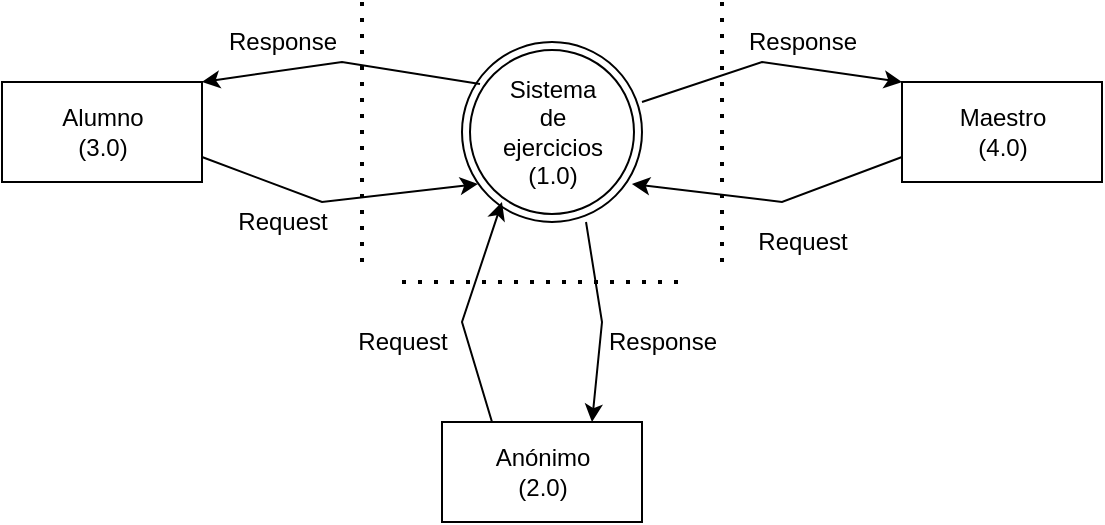 <mxfile version="17.2.4" type="github">
  <diagram id="GrOjJD55Q7OjP2oj9_tJ" name="Page-1">
    <mxGraphModel dx="1422" dy="715" grid="1" gridSize="10" guides="1" tooltips="1" connect="1" arrows="1" fold="1" page="1" pageScale="1" pageWidth="850" pageHeight="1100" math="0" shadow="0">
      <root>
        <mxCell id="0" />
        <mxCell id="1" parent="0" />
        <mxCell id="AcUVQsC6h8WxLY-xwRK1-1" value="&lt;div&gt;Sistema&lt;/div&gt;&lt;div&gt;de&lt;/div&gt;&lt;div&gt;ejercicios&lt;/div&gt;&lt;div&gt;(1.0)&lt;br&gt;&lt;/div&gt;" style="ellipse;shape=doubleEllipse;html=1;dashed=0;whitespace=wrap;aspect=fixed;" vertex="1" parent="1">
          <mxGeometry x="400" y="260" width="90" height="90" as="geometry" />
        </mxCell>
        <mxCell id="AcUVQsC6h8WxLY-xwRK1-2" value="&lt;div&gt;Maestro&lt;/div&gt;&lt;div&gt;(4.0)&lt;/div&gt;" style="html=1;dashed=0;whitespace=wrap;" vertex="1" parent="1">
          <mxGeometry x="620" y="280" width="100" height="50" as="geometry" />
        </mxCell>
        <mxCell id="AcUVQsC6h8WxLY-xwRK1-3" value="&lt;div&gt;Anónimo&lt;/div&gt;&lt;div&gt;(2.0)&lt;/div&gt;" style="html=1;dashed=0;whitespace=wrap;" vertex="1" parent="1">
          <mxGeometry x="390" y="450" width="100" height="50" as="geometry" />
        </mxCell>
        <mxCell id="AcUVQsC6h8WxLY-xwRK1-4" value="&lt;div&gt;Alumno&lt;/div&gt;&lt;div&gt;(3.0)&lt;/div&gt;" style="html=1;dashed=0;whitespace=wrap;" vertex="1" parent="1">
          <mxGeometry x="170" y="280" width="100" height="50" as="geometry" />
        </mxCell>
        <mxCell id="AcUVQsC6h8WxLY-xwRK1-5" value="" style="endArrow=classic;html=1;rounded=0;entryX=0;entryY=0;entryDx=0;entryDy=0;" edge="1" parent="1" target="AcUVQsC6h8WxLY-xwRK1-2">
          <mxGeometry width="50" height="50" relative="1" as="geometry">
            <mxPoint x="490" y="290" as="sourcePoint" />
            <mxPoint x="540" y="240" as="targetPoint" />
            <Array as="points">
              <mxPoint x="550" y="270" />
            </Array>
          </mxGeometry>
        </mxCell>
        <mxCell id="AcUVQsC6h8WxLY-xwRK1-6" value="" style="endArrow=classic;html=1;rounded=0;entryX=0.089;entryY=0.789;entryDx=0;entryDy=0;entryPerimeter=0;exitX=1;exitY=0.75;exitDx=0;exitDy=0;" edge="1" parent="1" source="AcUVQsC6h8WxLY-xwRK1-4" target="AcUVQsC6h8WxLY-xwRK1-1">
          <mxGeometry width="50" height="50" relative="1" as="geometry">
            <mxPoint x="270" y="330" as="sourcePoint" />
            <mxPoint x="400" y="320" as="targetPoint" />
            <Array as="points">
              <mxPoint x="330" y="340" />
            </Array>
          </mxGeometry>
        </mxCell>
        <mxCell id="AcUVQsC6h8WxLY-xwRK1-9" value="" style="endArrow=classic;html=1;rounded=0;entryX=0.944;entryY=0.789;entryDx=0;entryDy=0;entryPerimeter=0;exitX=0;exitY=0.75;exitDx=0;exitDy=0;" edge="1" parent="1" source="AcUVQsC6h8WxLY-xwRK1-2" target="AcUVQsC6h8WxLY-xwRK1-1">
          <mxGeometry width="50" height="50" relative="1" as="geometry">
            <mxPoint x="400" y="390" as="sourcePoint" />
            <mxPoint x="450" y="340" as="targetPoint" />
            <Array as="points">
              <mxPoint x="560" y="340" />
            </Array>
          </mxGeometry>
        </mxCell>
        <mxCell id="AcUVQsC6h8WxLY-xwRK1-10" value="" style="endArrow=classic;html=1;rounded=0;entryX=1;entryY=0;entryDx=0;entryDy=0;exitX=0.1;exitY=0.233;exitDx=0;exitDy=0;exitPerimeter=0;" edge="1" parent="1" source="AcUVQsC6h8WxLY-xwRK1-1" target="AcUVQsC6h8WxLY-xwRK1-4">
          <mxGeometry width="50" height="50" relative="1" as="geometry">
            <mxPoint x="400" y="390" as="sourcePoint" />
            <mxPoint x="450" y="340" as="targetPoint" />
            <Array as="points">
              <mxPoint x="340" y="270" />
            </Array>
          </mxGeometry>
        </mxCell>
        <mxCell id="AcUVQsC6h8WxLY-xwRK1-11" value="" style="endArrow=classic;html=1;rounded=0;entryX=0.222;entryY=0.889;entryDx=0;entryDy=0;entryPerimeter=0;exitX=0.25;exitY=0;exitDx=0;exitDy=0;" edge="1" parent="1" source="AcUVQsC6h8WxLY-xwRK1-3" target="AcUVQsC6h8WxLY-xwRK1-1">
          <mxGeometry width="50" height="50" relative="1" as="geometry">
            <mxPoint x="400" y="390" as="sourcePoint" />
            <mxPoint x="450" y="340" as="targetPoint" />
            <Array as="points">
              <mxPoint x="400" y="400" />
            </Array>
          </mxGeometry>
        </mxCell>
        <mxCell id="AcUVQsC6h8WxLY-xwRK1-12" value="" style="endArrow=classic;html=1;rounded=0;entryX=0.75;entryY=0;entryDx=0;entryDy=0;exitX=0.689;exitY=1;exitDx=0;exitDy=0;exitPerimeter=0;" edge="1" parent="1" source="AcUVQsC6h8WxLY-xwRK1-1" target="AcUVQsC6h8WxLY-xwRK1-3">
          <mxGeometry width="50" height="50" relative="1" as="geometry">
            <mxPoint x="400" y="390" as="sourcePoint" />
            <mxPoint x="450" y="340" as="targetPoint" />
            <Array as="points">
              <mxPoint x="470" y="400" />
            </Array>
          </mxGeometry>
        </mxCell>
        <mxCell id="AcUVQsC6h8WxLY-xwRK1-13" value="" style="endArrow=none;dashed=1;html=1;dashPattern=1 3;strokeWidth=2;rounded=0;" edge="1" parent="1">
          <mxGeometry width="50" height="50" relative="1" as="geometry">
            <mxPoint x="370" y="380" as="sourcePoint" />
            <mxPoint x="510" y="380" as="targetPoint" />
          </mxGeometry>
        </mxCell>
        <mxCell id="AcUVQsC6h8WxLY-xwRK1-14" value="" style="endArrow=none;dashed=1;html=1;dashPattern=1 3;strokeWidth=2;rounded=0;" edge="1" parent="1">
          <mxGeometry width="50" height="50" relative="1" as="geometry">
            <mxPoint x="530" y="370" as="sourcePoint" />
            <mxPoint x="530" y="240" as="targetPoint" />
          </mxGeometry>
        </mxCell>
        <mxCell id="AcUVQsC6h8WxLY-xwRK1-15" value="" style="endArrow=none;dashed=1;html=1;dashPattern=1 3;strokeWidth=2;rounded=0;" edge="1" parent="1">
          <mxGeometry width="50" height="50" relative="1" as="geometry">
            <mxPoint x="350" y="370" as="sourcePoint" />
            <mxPoint x="350" y="240" as="targetPoint" />
          </mxGeometry>
        </mxCell>
        <mxCell id="AcUVQsC6h8WxLY-xwRK1-16" value="Request" style="text;html=1;align=center;verticalAlign=middle;resizable=0;points=[];autosize=1;strokeColor=none;fillColor=none;" vertex="1" parent="1">
          <mxGeometry x="340" y="400" width="60" height="20" as="geometry" />
        </mxCell>
        <mxCell id="AcUVQsC6h8WxLY-xwRK1-17" value="Request" style="text;html=1;align=center;verticalAlign=middle;resizable=0;points=[];autosize=1;strokeColor=none;fillColor=none;" vertex="1" parent="1">
          <mxGeometry x="280" y="340" width="60" height="20" as="geometry" />
        </mxCell>
        <mxCell id="AcUVQsC6h8WxLY-xwRK1-18" value="Request" style="text;html=1;align=center;verticalAlign=middle;resizable=0;points=[];autosize=1;strokeColor=none;fillColor=none;" vertex="1" parent="1">
          <mxGeometry x="540" y="350" width="60" height="20" as="geometry" />
        </mxCell>
        <mxCell id="AcUVQsC6h8WxLY-xwRK1-19" value="Response" style="text;html=1;align=center;verticalAlign=middle;resizable=0;points=[];autosize=1;strokeColor=none;fillColor=none;" vertex="1" parent="1">
          <mxGeometry x="465" y="400" width="70" height="20" as="geometry" />
        </mxCell>
        <mxCell id="AcUVQsC6h8WxLY-xwRK1-20" value="Response" style="text;html=1;align=center;verticalAlign=middle;resizable=0;points=[];autosize=1;strokeColor=none;fillColor=none;" vertex="1" parent="1">
          <mxGeometry x="535" y="250" width="70" height="20" as="geometry" />
        </mxCell>
        <mxCell id="AcUVQsC6h8WxLY-xwRK1-21" value="Response" style="text;html=1;align=center;verticalAlign=middle;resizable=0;points=[];autosize=1;strokeColor=none;fillColor=none;" vertex="1" parent="1">
          <mxGeometry x="275" y="250" width="70" height="20" as="geometry" />
        </mxCell>
      </root>
    </mxGraphModel>
  </diagram>
</mxfile>
